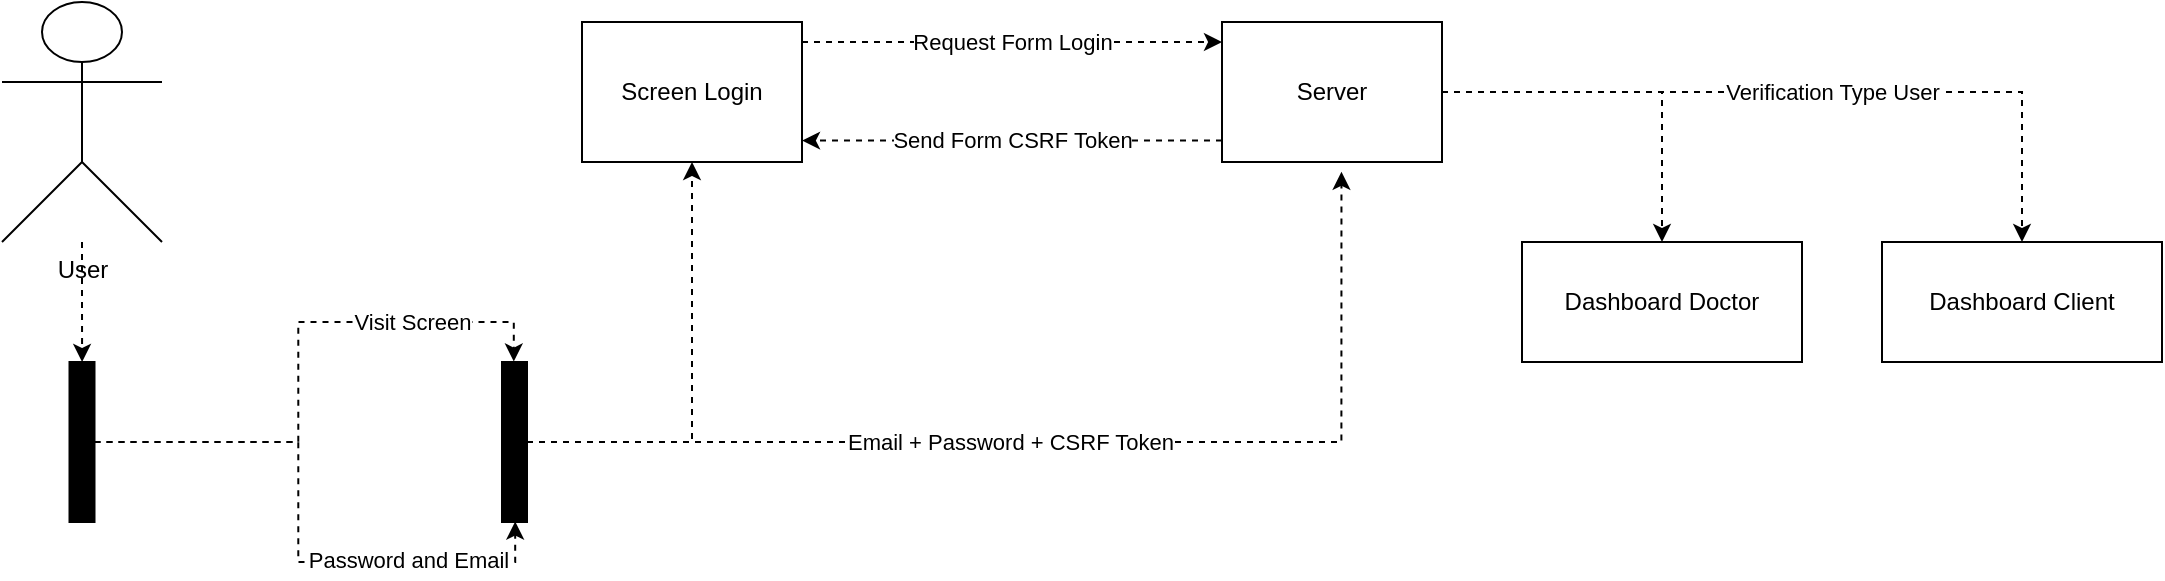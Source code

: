 <mxfile version="28.0.7">
  <diagram name="Page-1" id="PsyA2pruMKwUGKAQiDDY">
    <mxGraphModel dx="1365" dy="1843" grid="1" gridSize="10" guides="1" tooltips="1" connect="1" arrows="1" fold="1" page="1" pageScale="1" pageWidth="850" pageHeight="1100" math="0" shadow="0">
      <root>
        <mxCell id="0" />
        <mxCell id="1" parent="0" />
        <mxCell id="N-0GSJycp1Z9dRoiIRym-16" value="" style="edgeStyle=orthogonalEdgeStyle;rounded=0;orthogonalLoop=1;jettySize=auto;html=1;dashed=1;" edge="1" parent="1" source="N-0GSJycp1Z9dRoiIRym-1" target="N-0GSJycp1Z9dRoiIRym-14">
          <mxGeometry relative="1" as="geometry" />
        </mxCell>
        <mxCell id="N-0GSJycp1Z9dRoiIRym-1" value="User" style="shape=umlActor;verticalLabelPosition=bottom;verticalAlign=top;html=1;" vertex="1" parent="1">
          <mxGeometry x="60" y="-1070" width="80" height="120" as="geometry" />
        </mxCell>
        <mxCell id="N-0GSJycp1Z9dRoiIRym-45" value="Request Form Login" style="edgeStyle=orthogonalEdgeStyle;rounded=0;orthogonalLoop=1;jettySize=auto;html=1;entryX=0;entryY=0.5;entryDx=0;entryDy=0;dashed=1;" edge="1" parent="1">
          <mxGeometry relative="1" as="geometry">
            <mxPoint x="460" y="-1050" as="sourcePoint" />
            <mxPoint x="670" y="-1050" as="targetPoint" />
          </mxGeometry>
        </mxCell>
        <mxCell id="N-0GSJycp1Z9dRoiIRym-5" value="Screen Login" style="html=1;whiteSpace=wrap;" vertex="1" parent="1">
          <mxGeometry x="350" y="-1060" width="110" height="70" as="geometry" />
        </mxCell>
        <mxCell id="N-0GSJycp1Z9dRoiIRym-14" value="" style="html=1;points=[];perimeter=orthogonalPerimeter;fillColor=strokeColor;" vertex="1" parent="1">
          <mxGeometry x="93.75" y="-890" width="12.5" height="80" as="geometry" />
        </mxCell>
        <mxCell id="N-0GSJycp1Z9dRoiIRym-41" value="Send Form CSRF Token" style="edgeStyle=orthogonalEdgeStyle;rounded=0;orthogonalLoop=1;jettySize=auto;html=1;entryX=1;entryY=0.5;entryDx=0;entryDy=0;dashed=1;" edge="1" parent="1">
          <mxGeometry relative="1" as="geometry">
            <mxPoint x="670" y="-1000.69" as="sourcePoint" />
            <mxPoint x="460" y="-1000.69" as="targetPoint" />
          </mxGeometry>
        </mxCell>
        <mxCell id="N-0GSJycp1Z9dRoiIRym-57" value="&lt;div style=&quot;line-height: 130%;&quot;&gt;&lt;br&gt;&lt;/div&gt;" style="edgeStyle=orthogonalEdgeStyle;rounded=0;orthogonalLoop=1;jettySize=auto;html=1;exitX=1;exitY=0.5;exitDx=0;exitDy=0;entryX=0.5;entryY=0;entryDx=0;entryDy=0;dashed=1;" edge="1" parent="1" source="N-0GSJycp1Z9dRoiIRym-17" target="N-0GSJycp1Z9dRoiIRym-53">
          <mxGeometry x="-0.167" relative="1" as="geometry">
            <mxPoint as="offset" />
          </mxGeometry>
        </mxCell>
        <mxCell id="N-0GSJycp1Z9dRoiIRym-58" style="edgeStyle=orthogonalEdgeStyle;rounded=0;orthogonalLoop=1;jettySize=auto;html=1;entryX=0.5;entryY=0;entryDx=0;entryDy=0;dashed=1;" edge="1" parent="1" source="N-0GSJycp1Z9dRoiIRym-17" target="N-0GSJycp1Z9dRoiIRym-50">
          <mxGeometry relative="1" as="geometry" />
        </mxCell>
        <mxCell id="N-0GSJycp1Z9dRoiIRym-61" value="Verification Type User" style="edgeLabel;html=1;align=center;verticalAlign=middle;resizable=0;points=[];" vertex="1" connectable="0" parent="N-0GSJycp1Z9dRoiIRym-58">
          <mxGeometry x="-0.093" relative="1" as="geometry">
            <mxPoint x="29" as="offset" />
          </mxGeometry>
        </mxCell>
        <mxCell id="N-0GSJycp1Z9dRoiIRym-17" value="Server" style="html=1;whiteSpace=wrap;" vertex="1" parent="1">
          <mxGeometry x="670" y="-1060" width="110" height="70" as="geometry" />
        </mxCell>
        <mxCell id="N-0GSJycp1Z9dRoiIRym-39" style="edgeStyle=orthogonalEdgeStyle;rounded=0;orthogonalLoop=1;jettySize=auto;html=1;entryX=0.5;entryY=1;entryDx=0;entryDy=0;dashed=1;" edge="1" parent="1" source="N-0GSJycp1Z9dRoiIRym-18" target="N-0GSJycp1Z9dRoiIRym-5">
          <mxGeometry relative="1" as="geometry" />
        </mxCell>
        <mxCell id="N-0GSJycp1Z9dRoiIRym-18" value="" style="html=1;points=[];perimeter=orthogonalPerimeter;fillColor=strokeColor;" vertex="1" parent="1">
          <mxGeometry x="310" y="-890" width="12.5" height="80" as="geometry" />
        </mxCell>
        <mxCell id="N-0GSJycp1Z9dRoiIRym-34" style="edgeStyle=orthogonalEdgeStyle;rounded=0;orthogonalLoop=1;jettySize=auto;html=1;entryX=0.472;entryY=-0.003;entryDx=0;entryDy=0;entryPerimeter=0;dashed=1;" edge="1" parent="1" source="N-0GSJycp1Z9dRoiIRym-14" target="N-0GSJycp1Z9dRoiIRym-18">
          <mxGeometry relative="1" as="geometry" />
        </mxCell>
        <mxCell id="N-0GSJycp1Z9dRoiIRym-36" value="Vis" style="edgeLabel;html=1;align=center;verticalAlign=middle;resizable=0;points=[];" vertex="1" connectable="0" parent="N-0GSJycp1Z9dRoiIRym-34">
          <mxGeometry x="0.407" relative="1" as="geometry">
            <mxPoint x="13" as="offset" />
          </mxGeometry>
        </mxCell>
        <mxCell id="N-0GSJycp1Z9dRoiIRym-37" value="Visit Screen" style="edgeLabel;html=1;align=center;verticalAlign=middle;resizable=0;points=[];" vertex="1" connectable="0" parent="N-0GSJycp1Z9dRoiIRym-34">
          <mxGeometry x="0.509" relative="1" as="geometry">
            <mxPoint as="offset" />
          </mxGeometry>
        </mxCell>
        <mxCell id="N-0GSJycp1Z9dRoiIRym-35" style="edgeStyle=orthogonalEdgeStyle;rounded=0;orthogonalLoop=1;jettySize=auto;html=1;entryX=0.527;entryY=0.997;entryDx=0;entryDy=0;entryPerimeter=0;dashed=1;" edge="1" parent="1" source="N-0GSJycp1Z9dRoiIRym-14" target="N-0GSJycp1Z9dRoiIRym-18">
          <mxGeometry relative="1" as="geometry" />
        </mxCell>
        <mxCell id="N-0GSJycp1Z9dRoiIRym-38" value="Password and Email" style="edgeLabel;html=1;align=center;verticalAlign=middle;resizable=0;points=[];" vertex="1" connectable="0" parent="N-0GSJycp1Z9dRoiIRym-35">
          <mxGeometry x="0.457" y="1" relative="1" as="geometry">
            <mxPoint x="5" as="offset" />
          </mxGeometry>
        </mxCell>
        <mxCell id="N-0GSJycp1Z9dRoiIRym-40" value="Email + Password + CSRF Token" style="edgeStyle=orthogonalEdgeStyle;rounded=0;orthogonalLoop=1;jettySize=auto;html=1;entryX=0.543;entryY=1.07;entryDx=0;entryDy=0;entryPerimeter=0;dashed=1;" edge="1" parent="1" source="N-0GSJycp1Z9dRoiIRym-18" target="N-0GSJycp1Z9dRoiIRym-17">
          <mxGeometry x="-0.11" relative="1" as="geometry">
            <mxPoint as="offset" />
          </mxGeometry>
        </mxCell>
        <mxCell id="N-0GSJycp1Z9dRoiIRym-50" value="Dashboard Client" style="html=1;whiteSpace=wrap;" vertex="1" parent="1">
          <mxGeometry x="1000" y="-950" width="140" height="60" as="geometry" />
        </mxCell>
        <mxCell id="N-0GSJycp1Z9dRoiIRym-53" value="Dashboard Doctor" style="html=1;whiteSpace=wrap;" vertex="1" parent="1">
          <mxGeometry x="820" y="-950" width="140" height="60" as="geometry" />
        </mxCell>
      </root>
    </mxGraphModel>
  </diagram>
</mxfile>
